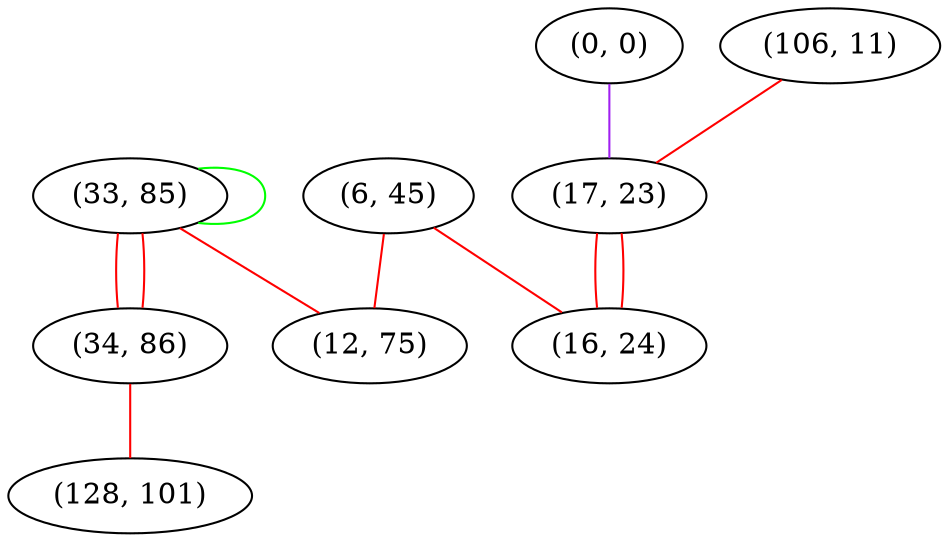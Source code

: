 graph "" {
"(33, 85)";
"(0, 0)";
"(106, 11)";
"(6, 45)";
"(34, 86)";
"(128, 101)";
"(12, 75)";
"(17, 23)";
"(16, 24)";
"(33, 85)" -- "(33, 85)"  [color=green, key=0, weight=2];
"(33, 85)" -- "(34, 86)"  [color=red, key=0, weight=1];
"(33, 85)" -- "(34, 86)"  [color=red, key=1, weight=1];
"(33, 85)" -- "(12, 75)"  [color=red, key=0, weight=1];
"(0, 0)" -- "(17, 23)"  [color=purple, key=0, weight=4];
"(106, 11)" -- "(17, 23)"  [color=red, key=0, weight=1];
"(6, 45)" -- "(16, 24)"  [color=red, key=0, weight=1];
"(6, 45)" -- "(12, 75)"  [color=red, key=0, weight=1];
"(34, 86)" -- "(128, 101)"  [color=red, key=0, weight=1];
"(17, 23)" -- "(16, 24)"  [color=red, key=0, weight=1];
"(17, 23)" -- "(16, 24)"  [color=red, key=1, weight=1];
}

